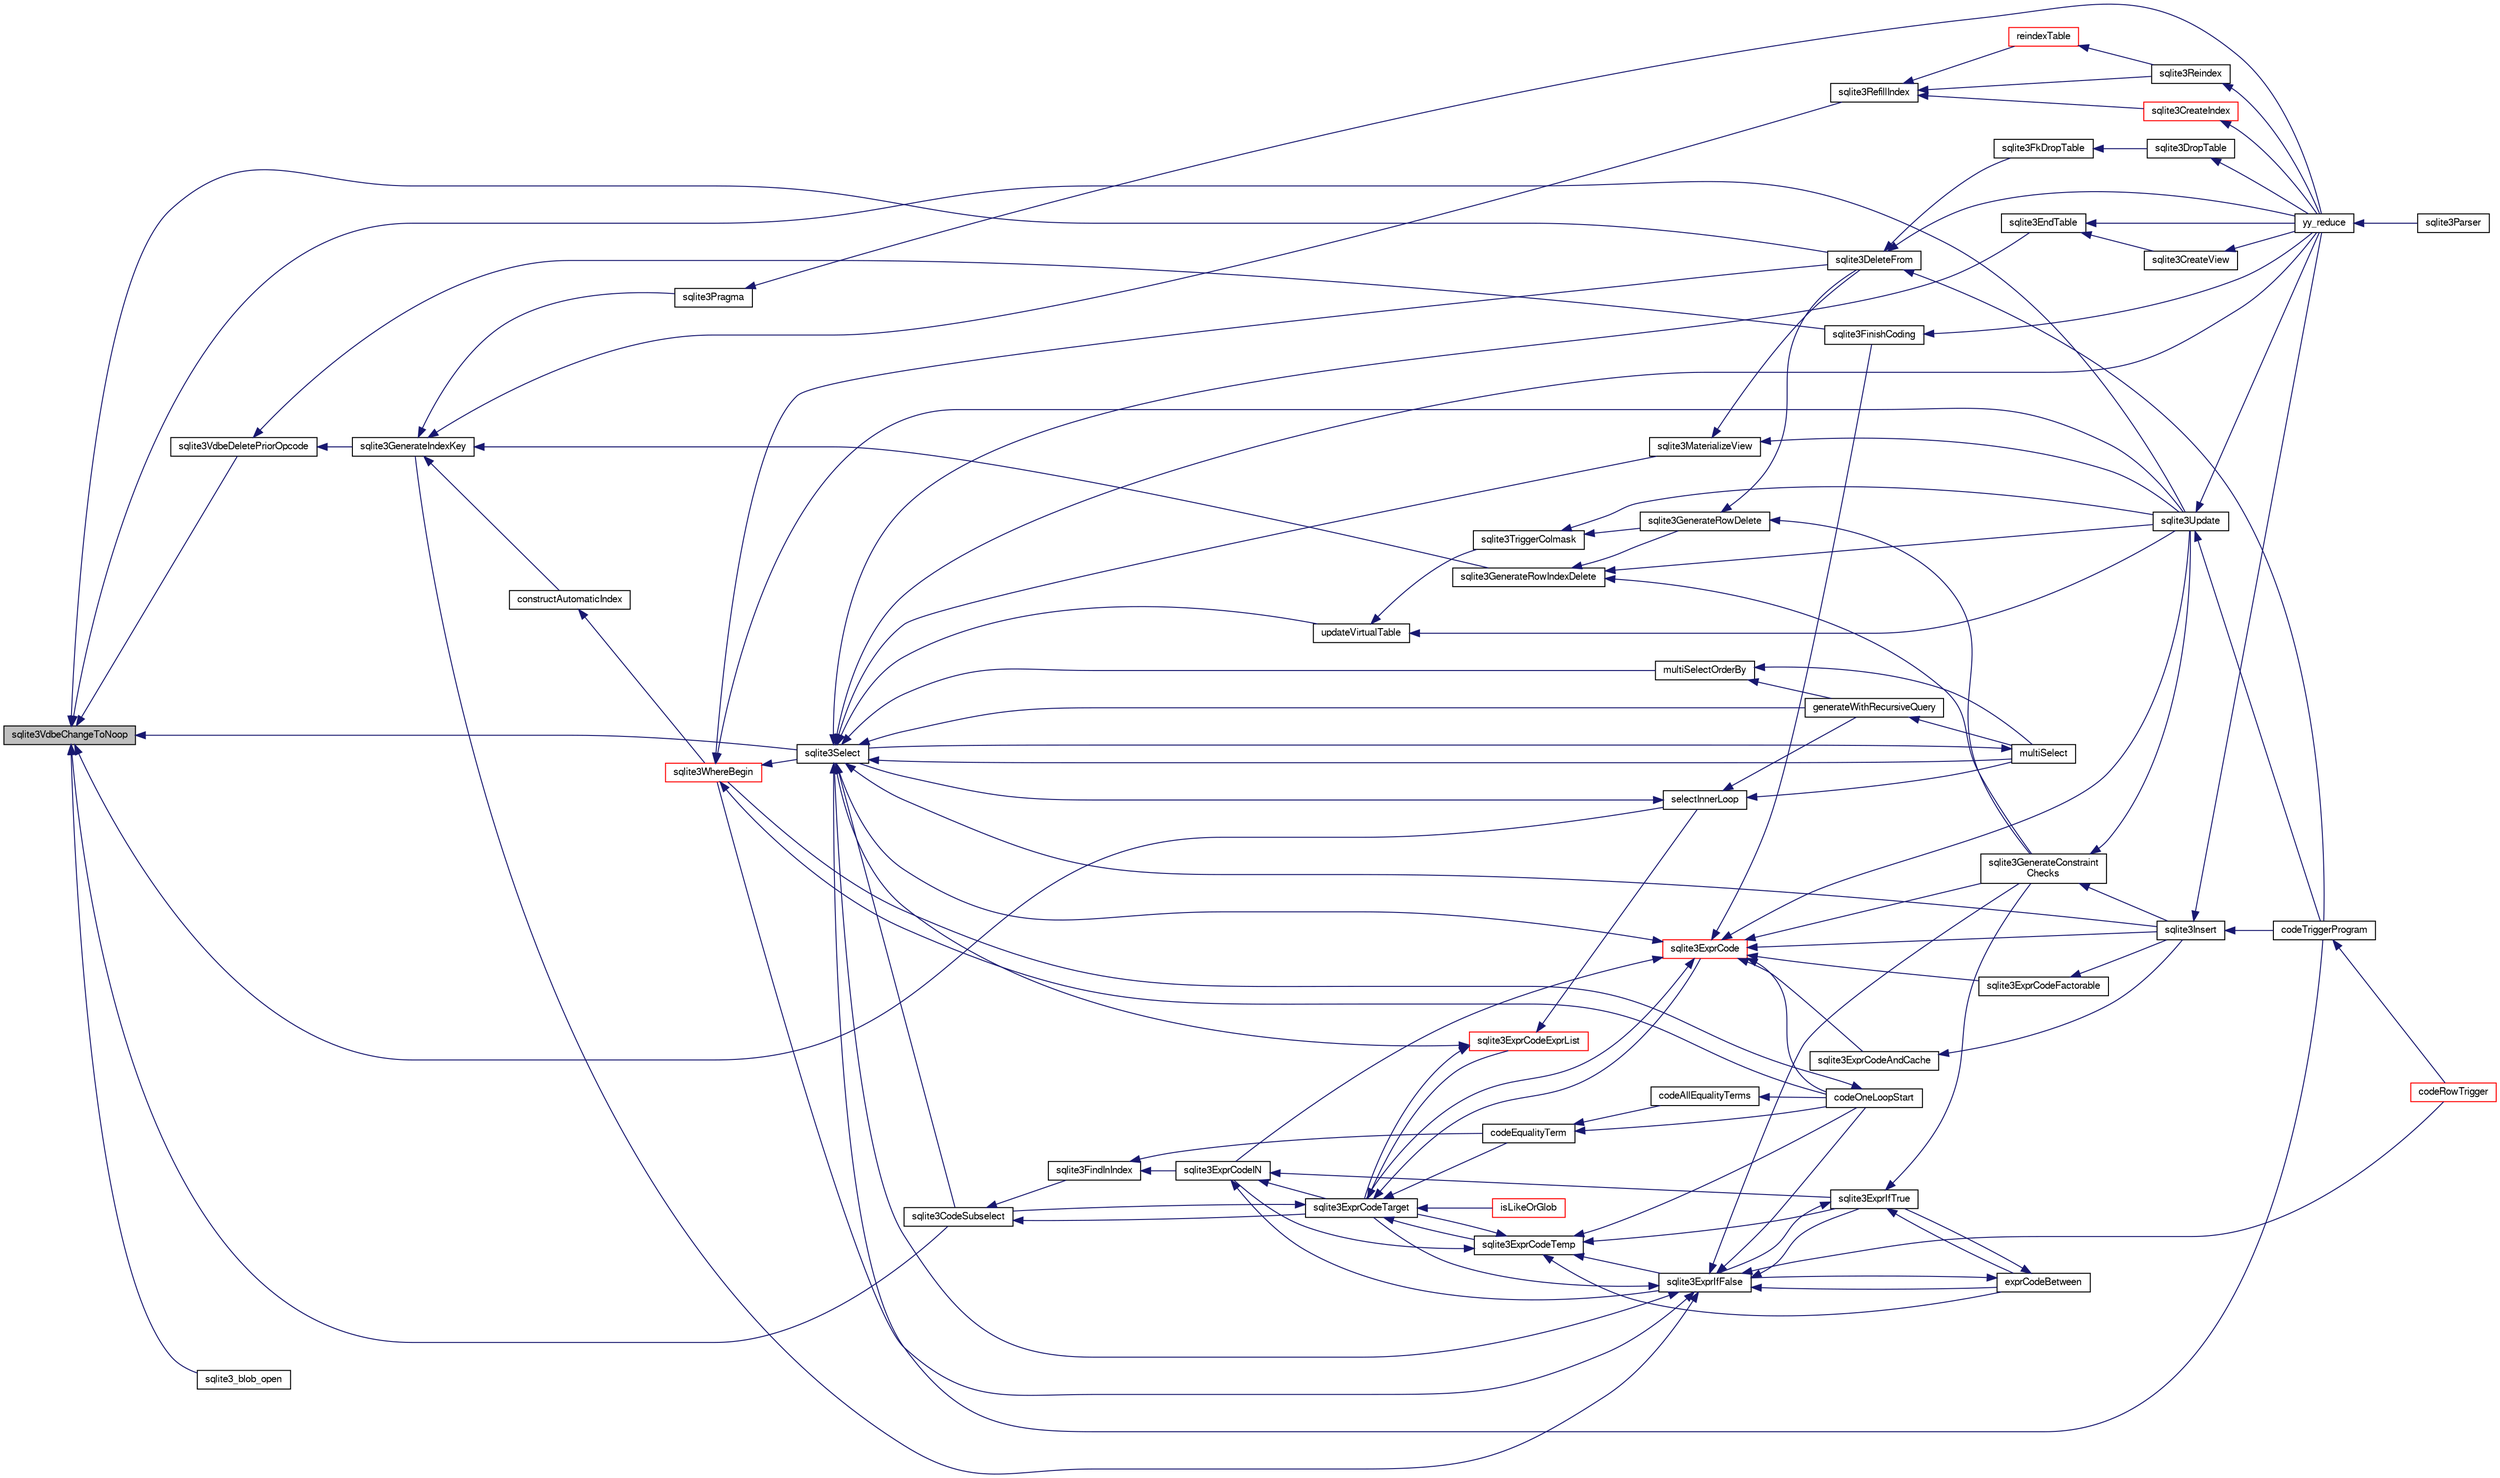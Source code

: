 digraph "sqlite3VdbeChangeToNoop"
{
  edge [fontname="FreeSans",fontsize="10",labelfontname="FreeSans",labelfontsize="10"];
  node [fontname="FreeSans",fontsize="10",shape=record];
  rankdir="LR";
  Node746228 [label="sqlite3VdbeChangeToNoop",height=0.2,width=0.4,color="black", fillcolor="grey75", style="filled", fontcolor="black"];
  Node746228 -> Node746229 [dir="back",color="midnightblue",fontsize="10",style="solid",fontname="FreeSans"];
  Node746229 [label="sqlite3VdbeDeletePriorOpcode",height=0.2,width=0.4,color="black", fillcolor="white", style="filled",URL="$sqlite3_8c.html#a8d0b65afd7accc6358fafa417db050b3"];
  Node746229 -> Node746230 [dir="back",color="midnightblue",fontsize="10",style="solid",fontname="FreeSans"];
  Node746230 [label="sqlite3FinishCoding",height=0.2,width=0.4,color="black", fillcolor="white", style="filled",URL="$sqlite3_8c.html#a651bc5b446c276c092705856d995b278"];
  Node746230 -> Node746231 [dir="back",color="midnightblue",fontsize="10",style="solid",fontname="FreeSans"];
  Node746231 [label="yy_reduce",height=0.2,width=0.4,color="black", fillcolor="white", style="filled",URL="$sqlite3_8c.html#a7c419a9b25711c666a9a2449ef377f14"];
  Node746231 -> Node746232 [dir="back",color="midnightblue",fontsize="10",style="solid",fontname="FreeSans"];
  Node746232 [label="sqlite3Parser",height=0.2,width=0.4,color="black", fillcolor="white", style="filled",URL="$sqlite3_8c.html#a0327d71a5fabe0b6a343d78a2602e72a"];
  Node746229 -> Node746233 [dir="back",color="midnightblue",fontsize="10",style="solid",fontname="FreeSans"];
  Node746233 [label="sqlite3GenerateIndexKey",height=0.2,width=0.4,color="black", fillcolor="white", style="filled",URL="$sqlite3_8c.html#ab85ac93d5c5e6760f45f07897be7f272"];
  Node746233 -> Node746234 [dir="back",color="midnightblue",fontsize="10",style="solid",fontname="FreeSans"];
  Node746234 [label="sqlite3RefillIndex",height=0.2,width=0.4,color="black", fillcolor="white", style="filled",URL="$sqlite3_8c.html#a17be5b679d9181b961ea9ba4a18d4f80"];
  Node746234 -> Node746235 [dir="back",color="midnightblue",fontsize="10",style="solid",fontname="FreeSans"];
  Node746235 [label="sqlite3CreateIndex",height=0.2,width=0.4,color="red", fillcolor="white", style="filled",URL="$sqlite3_8c.html#a8dbe5e590ab6c58a8c45f34f7c81e825"];
  Node746235 -> Node746231 [dir="back",color="midnightblue",fontsize="10",style="solid",fontname="FreeSans"];
  Node746234 -> Node746240 [dir="back",color="midnightblue",fontsize="10",style="solid",fontname="FreeSans"];
  Node746240 [label="reindexTable",height=0.2,width=0.4,color="red", fillcolor="white", style="filled",URL="$sqlite3_8c.html#aaa297e36c19aa0d39c60bf95a03b04b6"];
  Node746240 -> Node746242 [dir="back",color="midnightblue",fontsize="10",style="solid",fontname="FreeSans"];
  Node746242 [label="sqlite3Reindex",height=0.2,width=0.4,color="black", fillcolor="white", style="filled",URL="$sqlite3_8c.html#abd189e31189391e1ef114b413ff4abbf"];
  Node746242 -> Node746231 [dir="back",color="midnightblue",fontsize="10",style="solid",fontname="FreeSans"];
  Node746234 -> Node746242 [dir="back",color="midnightblue",fontsize="10",style="solid",fontname="FreeSans"];
  Node746233 -> Node746243 [dir="back",color="midnightblue",fontsize="10",style="solid",fontname="FreeSans"];
  Node746243 [label="sqlite3GenerateRowIndexDelete",height=0.2,width=0.4,color="black", fillcolor="white", style="filled",URL="$sqlite3_8c.html#a09c23ae08a7c469d62705f067d7a2135"];
  Node746243 -> Node746244 [dir="back",color="midnightblue",fontsize="10",style="solid",fontname="FreeSans"];
  Node746244 [label="sqlite3GenerateRowDelete",height=0.2,width=0.4,color="black", fillcolor="white", style="filled",URL="$sqlite3_8c.html#a2c76cbf3027fc18fdbb8cb4cd96b77d9"];
  Node746244 -> Node746245 [dir="back",color="midnightblue",fontsize="10",style="solid",fontname="FreeSans"];
  Node746245 [label="sqlite3DeleteFrom",height=0.2,width=0.4,color="black", fillcolor="white", style="filled",URL="$sqlite3_8c.html#ab9b4b45349188b49eabb23f94608a091"];
  Node746245 -> Node746246 [dir="back",color="midnightblue",fontsize="10",style="solid",fontname="FreeSans"];
  Node746246 [label="sqlite3FkDropTable",height=0.2,width=0.4,color="black", fillcolor="white", style="filled",URL="$sqlite3_8c.html#a1218c6fc74e89152ceaa4760e82f5ef9"];
  Node746246 -> Node746247 [dir="back",color="midnightblue",fontsize="10",style="solid",fontname="FreeSans"];
  Node746247 [label="sqlite3DropTable",height=0.2,width=0.4,color="black", fillcolor="white", style="filled",URL="$sqlite3_8c.html#a5534f77364b5568783c0e50db3c9defb"];
  Node746247 -> Node746231 [dir="back",color="midnightblue",fontsize="10",style="solid",fontname="FreeSans"];
  Node746245 -> Node746248 [dir="back",color="midnightblue",fontsize="10",style="solid",fontname="FreeSans"];
  Node746248 [label="codeTriggerProgram",height=0.2,width=0.4,color="black", fillcolor="white", style="filled",URL="$sqlite3_8c.html#a120801f59d9281d201d2ff4b2606836e"];
  Node746248 -> Node746249 [dir="back",color="midnightblue",fontsize="10",style="solid",fontname="FreeSans"];
  Node746249 [label="codeRowTrigger",height=0.2,width=0.4,color="red", fillcolor="white", style="filled",URL="$sqlite3_8c.html#a463cea5aaaf388b560b206570a0022fc"];
  Node746245 -> Node746231 [dir="back",color="midnightblue",fontsize="10",style="solid",fontname="FreeSans"];
  Node746244 -> Node746257 [dir="back",color="midnightblue",fontsize="10",style="solid",fontname="FreeSans"];
  Node746257 [label="sqlite3GenerateConstraint\lChecks",height=0.2,width=0.4,color="black", fillcolor="white", style="filled",URL="$sqlite3_8c.html#aef639c1e6a0c0a67ca6e7690ad931bd2"];
  Node746257 -> Node746255 [dir="back",color="midnightblue",fontsize="10",style="solid",fontname="FreeSans"];
  Node746255 [label="sqlite3Insert",height=0.2,width=0.4,color="black", fillcolor="white", style="filled",URL="$sqlite3_8c.html#a5b17c9c2000bae6bdff8e6be48d7dc2b"];
  Node746255 -> Node746248 [dir="back",color="midnightblue",fontsize="10",style="solid",fontname="FreeSans"];
  Node746255 -> Node746231 [dir="back",color="midnightblue",fontsize="10",style="solid",fontname="FreeSans"];
  Node746257 -> Node746253 [dir="back",color="midnightblue",fontsize="10",style="solid",fontname="FreeSans"];
  Node746253 [label="sqlite3Update",height=0.2,width=0.4,color="black", fillcolor="white", style="filled",URL="$sqlite3_8c.html#ac5aa67c46e8cc8174566fabe6809fafa"];
  Node746253 -> Node746248 [dir="back",color="midnightblue",fontsize="10",style="solid",fontname="FreeSans"];
  Node746253 -> Node746231 [dir="back",color="midnightblue",fontsize="10",style="solid",fontname="FreeSans"];
  Node746243 -> Node746257 [dir="back",color="midnightblue",fontsize="10",style="solid",fontname="FreeSans"];
  Node746243 -> Node746253 [dir="back",color="midnightblue",fontsize="10",style="solid",fontname="FreeSans"];
  Node746233 -> Node746258 [dir="back",color="midnightblue",fontsize="10",style="solid",fontname="FreeSans"];
  Node746258 [label="sqlite3Pragma",height=0.2,width=0.4,color="black", fillcolor="white", style="filled",URL="$sqlite3_8c.html#a111391370f58f8e6a6eca51fd34d62ed"];
  Node746258 -> Node746231 [dir="back",color="midnightblue",fontsize="10",style="solid",fontname="FreeSans"];
  Node746233 -> Node746259 [dir="back",color="midnightblue",fontsize="10",style="solid",fontname="FreeSans"];
  Node746259 [label="constructAutomaticIndex",height=0.2,width=0.4,color="black", fillcolor="white", style="filled",URL="$sqlite3_8c.html#aad43d38bc718f4c8e8d0dd8f33ed526f"];
  Node746259 -> Node746260 [dir="back",color="midnightblue",fontsize="10",style="solid",fontname="FreeSans"];
  Node746260 [label="sqlite3WhereBegin",height=0.2,width=0.4,color="red", fillcolor="white", style="filled",URL="$sqlite3_8c.html#acad049f5c9a96a8118cffd5e5ce89f7c"];
  Node746260 -> Node746245 [dir="back",color="midnightblue",fontsize="10",style="solid",fontname="FreeSans"];
  Node746260 -> Node746263 [dir="back",color="midnightblue",fontsize="10",style="solid",fontname="FreeSans"];
  Node746263 [label="sqlite3Select",height=0.2,width=0.4,color="black", fillcolor="white", style="filled",URL="$sqlite3_8c.html#a2465ee8c956209ba4b272477b7c21a45"];
  Node746263 -> Node746264 [dir="back",color="midnightblue",fontsize="10",style="solid",fontname="FreeSans"];
  Node746264 [label="sqlite3CodeSubselect",height=0.2,width=0.4,color="black", fillcolor="white", style="filled",URL="$sqlite3_8c.html#aa69b46d2204a1d1b110107a1be12ee0c"];
  Node746264 -> Node746265 [dir="back",color="midnightblue",fontsize="10",style="solid",fontname="FreeSans"];
  Node746265 [label="sqlite3FindInIndex",height=0.2,width=0.4,color="black", fillcolor="white", style="filled",URL="$sqlite3_8c.html#af7d8c56ab0231f44bb5f87b3fafeffb2"];
  Node746265 -> Node746266 [dir="back",color="midnightblue",fontsize="10",style="solid",fontname="FreeSans"];
  Node746266 [label="sqlite3ExprCodeIN",height=0.2,width=0.4,color="black", fillcolor="white", style="filled",URL="$sqlite3_8c.html#ad9cf4f5b5ffb90c24a4a0900c8626193"];
  Node746266 -> Node746267 [dir="back",color="midnightblue",fontsize="10",style="solid",fontname="FreeSans"];
  Node746267 [label="sqlite3ExprCodeTarget",height=0.2,width=0.4,color="black", fillcolor="white", style="filled",URL="$sqlite3_8c.html#a4f308397a0a3ed299ed31aaa1ae2a293"];
  Node746267 -> Node746264 [dir="back",color="midnightblue",fontsize="10",style="solid",fontname="FreeSans"];
  Node746267 -> Node746268 [dir="back",color="midnightblue",fontsize="10",style="solid",fontname="FreeSans"];
  Node746268 [label="sqlite3ExprCodeTemp",height=0.2,width=0.4,color="black", fillcolor="white", style="filled",URL="$sqlite3_8c.html#a3bc5c1ccb3c5851847e2aeb4a84ae1fc"];
  Node746268 -> Node746266 [dir="back",color="midnightblue",fontsize="10",style="solid",fontname="FreeSans"];
  Node746268 -> Node746267 [dir="back",color="midnightblue",fontsize="10",style="solid",fontname="FreeSans"];
  Node746268 -> Node746269 [dir="back",color="midnightblue",fontsize="10",style="solid",fontname="FreeSans"];
  Node746269 [label="exprCodeBetween",height=0.2,width=0.4,color="black", fillcolor="white", style="filled",URL="$sqlite3_8c.html#abd053493214542bca8f406f42145d173"];
  Node746269 -> Node746270 [dir="back",color="midnightblue",fontsize="10",style="solid",fontname="FreeSans"];
  Node746270 [label="sqlite3ExprIfTrue",height=0.2,width=0.4,color="black", fillcolor="white", style="filled",URL="$sqlite3_8c.html#ad93a55237c23e1b743ab1f59df1a1444"];
  Node746270 -> Node746269 [dir="back",color="midnightblue",fontsize="10",style="solid",fontname="FreeSans"];
  Node746270 -> Node746271 [dir="back",color="midnightblue",fontsize="10",style="solid",fontname="FreeSans"];
  Node746271 [label="sqlite3ExprIfFalse",height=0.2,width=0.4,color="black", fillcolor="white", style="filled",URL="$sqlite3_8c.html#af97ecccb5d56e321e118414b08f65b71"];
  Node746271 -> Node746267 [dir="back",color="midnightblue",fontsize="10",style="solid",fontname="FreeSans"];
  Node746271 -> Node746269 [dir="back",color="midnightblue",fontsize="10",style="solid",fontname="FreeSans"];
  Node746271 -> Node746270 [dir="back",color="midnightblue",fontsize="10",style="solid",fontname="FreeSans"];
  Node746271 -> Node746233 [dir="back",color="midnightblue",fontsize="10",style="solid",fontname="FreeSans"];
  Node746271 -> Node746257 [dir="back",color="midnightblue",fontsize="10",style="solid",fontname="FreeSans"];
  Node746271 -> Node746263 [dir="back",color="midnightblue",fontsize="10",style="solid",fontname="FreeSans"];
  Node746271 -> Node746249 [dir="back",color="midnightblue",fontsize="10",style="solid",fontname="FreeSans"];
  Node746271 -> Node746272 [dir="back",color="midnightblue",fontsize="10",style="solid",fontname="FreeSans"];
  Node746272 [label="codeOneLoopStart",height=0.2,width=0.4,color="black", fillcolor="white", style="filled",URL="$sqlite3_8c.html#aa868875120b151c169cc79139ed6e008"];
  Node746272 -> Node746260 [dir="back",color="midnightblue",fontsize="10",style="solid",fontname="FreeSans"];
  Node746271 -> Node746260 [dir="back",color="midnightblue",fontsize="10",style="solid",fontname="FreeSans"];
  Node746270 -> Node746257 [dir="back",color="midnightblue",fontsize="10",style="solid",fontname="FreeSans"];
  Node746269 -> Node746271 [dir="back",color="midnightblue",fontsize="10",style="solid",fontname="FreeSans"];
  Node746268 -> Node746270 [dir="back",color="midnightblue",fontsize="10",style="solid",fontname="FreeSans"];
  Node746268 -> Node746271 [dir="back",color="midnightblue",fontsize="10",style="solid",fontname="FreeSans"];
  Node746268 -> Node746272 [dir="back",color="midnightblue",fontsize="10",style="solid",fontname="FreeSans"];
  Node746267 -> Node746273 [dir="back",color="midnightblue",fontsize="10",style="solid",fontname="FreeSans"];
  Node746273 [label="sqlite3ExprCode",height=0.2,width=0.4,color="red", fillcolor="white", style="filled",URL="$sqlite3_8c.html#a75f270fb0b111b86924cca4ea507b417"];
  Node746273 -> Node746266 [dir="back",color="midnightblue",fontsize="10",style="solid",fontname="FreeSans"];
  Node746273 -> Node746267 [dir="back",color="midnightblue",fontsize="10",style="solid",fontname="FreeSans"];
  Node746273 -> Node746274 [dir="back",color="midnightblue",fontsize="10",style="solid",fontname="FreeSans"];
  Node746274 [label="sqlite3ExprCodeFactorable",height=0.2,width=0.4,color="black", fillcolor="white", style="filled",URL="$sqlite3_8c.html#a843f7fd58eec5a683c1fd8435fcd1e84"];
  Node746274 -> Node746255 [dir="back",color="midnightblue",fontsize="10",style="solid",fontname="FreeSans"];
  Node746273 -> Node746275 [dir="back",color="midnightblue",fontsize="10",style="solid",fontname="FreeSans"];
  Node746275 [label="sqlite3ExprCodeAndCache",height=0.2,width=0.4,color="black", fillcolor="white", style="filled",URL="$sqlite3_8c.html#ae3e46527d9b7fc9cb9236d21a5e6b1d8"];
  Node746275 -> Node746255 [dir="back",color="midnightblue",fontsize="10",style="solid",fontname="FreeSans"];
  Node746273 -> Node746230 [dir="back",color="midnightblue",fontsize="10",style="solid",fontname="FreeSans"];
  Node746273 -> Node746255 [dir="back",color="midnightblue",fontsize="10",style="solid",fontname="FreeSans"];
  Node746273 -> Node746257 [dir="back",color="midnightblue",fontsize="10",style="solid",fontname="FreeSans"];
  Node746273 -> Node746263 [dir="back",color="midnightblue",fontsize="10",style="solid",fontname="FreeSans"];
  Node746273 -> Node746253 [dir="back",color="midnightblue",fontsize="10",style="solid",fontname="FreeSans"];
  Node746273 -> Node746272 [dir="back",color="midnightblue",fontsize="10",style="solid",fontname="FreeSans"];
  Node746267 -> Node746284 [dir="back",color="midnightblue",fontsize="10",style="solid",fontname="FreeSans"];
  Node746284 [label="sqlite3ExprCodeExprList",height=0.2,width=0.4,color="red", fillcolor="white", style="filled",URL="$sqlite3_8c.html#a05b2b3dc3de7565de24eb3a2ff4e9566"];
  Node746284 -> Node746267 [dir="back",color="midnightblue",fontsize="10",style="solid",fontname="FreeSans"];
  Node746284 -> Node746286 [dir="back",color="midnightblue",fontsize="10",style="solid",fontname="FreeSans"];
  Node746286 [label="selectInnerLoop",height=0.2,width=0.4,color="black", fillcolor="white", style="filled",URL="$sqlite3_8c.html#ababe0933661ebe67eb0e6074bb1fd411"];
  Node746286 -> Node746280 [dir="back",color="midnightblue",fontsize="10",style="solid",fontname="FreeSans"];
  Node746280 [label="generateWithRecursiveQuery",height=0.2,width=0.4,color="black", fillcolor="white", style="filled",URL="$sqlite3_8c.html#ade2c3663fa9c3b9676507984b9483942"];
  Node746280 -> Node746281 [dir="back",color="midnightblue",fontsize="10",style="solid",fontname="FreeSans"];
  Node746281 [label="multiSelect",height=0.2,width=0.4,color="black", fillcolor="white", style="filled",URL="$sqlite3_8c.html#a6456c61f3d9b2389738753cedfa24fa7"];
  Node746281 -> Node746263 [dir="back",color="midnightblue",fontsize="10",style="solid",fontname="FreeSans"];
  Node746286 -> Node746281 [dir="back",color="midnightblue",fontsize="10",style="solid",fontname="FreeSans"];
  Node746286 -> Node746263 [dir="back",color="midnightblue",fontsize="10",style="solid",fontname="FreeSans"];
  Node746284 -> Node746263 [dir="back",color="midnightblue",fontsize="10",style="solid",fontname="FreeSans"];
  Node746267 -> Node746287 [dir="back",color="midnightblue",fontsize="10",style="solid",fontname="FreeSans"];
  Node746287 [label="isLikeOrGlob",height=0.2,width=0.4,color="red", fillcolor="white", style="filled",URL="$sqlite3_8c.html#a6c38e495198bf8976f68d1a6ebd74a50"];
  Node746267 -> Node746296 [dir="back",color="midnightblue",fontsize="10",style="solid",fontname="FreeSans"];
  Node746296 [label="codeEqualityTerm",height=0.2,width=0.4,color="black", fillcolor="white", style="filled",URL="$sqlite3_8c.html#ad88a57073f031452c9843e97f15acc47"];
  Node746296 -> Node746297 [dir="back",color="midnightblue",fontsize="10",style="solid",fontname="FreeSans"];
  Node746297 [label="codeAllEqualityTerms",height=0.2,width=0.4,color="black", fillcolor="white", style="filled",URL="$sqlite3_8c.html#a3095598b812500a4efe41bf17cd49381"];
  Node746297 -> Node746272 [dir="back",color="midnightblue",fontsize="10",style="solid",fontname="FreeSans"];
  Node746296 -> Node746272 [dir="back",color="midnightblue",fontsize="10",style="solid",fontname="FreeSans"];
  Node746266 -> Node746270 [dir="back",color="midnightblue",fontsize="10",style="solid",fontname="FreeSans"];
  Node746266 -> Node746271 [dir="back",color="midnightblue",fontsize="10",style="solid",fontname="FreeSans"];
  Node746265 -> Node746296 [dir="back",color="midnightblue",fontsize="10",style="solid",fontname="FreeSans"];
  Node746264 -> Node746267 [dir="back",color="midnightblue",fontsize="10",style="solid",fontname="FreeSans"];
  Node746263 -> Node746238 [dir="back",color="midnightblue",fontsize="10",style="solid",fontname="FreeSans"];
  Node746238 [label="sqlite3EndTable",height=0.2,width=0.4,color="black", fillcolor="white", style="filled",URL="$sqlite3_8c.html#a7b5f2c66c0f0b6f819d970ca389768b0"];
  Node746238 -> Node746239 [dir="back",color="midnightblue",fontsize="10",style="solid",fontname="FreeSans"];
  Node746239 [label="sqlite3CreateView",height=0.2,width=0.4,color="black", fillcolor="white", style="filled",URL="$sqlite3_8c.html#a9d85cb00ff71dee5cd9a019503a6982e"];
  Node746239 -> Node746231 [dir="back",color="midnightblue",fontsize="10",style="solid",fontname="FreeSans"];
  Node746238 -> Node746231 [dir="back",color="midnightblue",fontsize="10",style="solid",fontname="FreeSans"];
  Node746263 -> Node746298 [dir="back",color="midnightblue",fontsize="10",style="solid",fontname="FreeSans"];
  Node746298 [label="sqlite3MaterializeView",height=0.2,width=0.4,color="black", fillcolor="white", style="filled",URL="$sqlite3_8c.html#a4557984b0b75f998fb0c3f231c9b1def"];
  Node746298 -> Node746245 [dir="back",color="midnightblue",fontsize="10",style="solid",fontname="FreeSans"];
  Node746298 -> Node746253 [dir="back",color="midnightblue",fontsize="10",style="solid",fontname="FreeSans"];
  Node746263 -> Node746255 [dir="back",color="midnightblue",fontsize="10",style="solid",fontname="FreeSans"];
  Node746263 -> Node746280 [dir="back",color="midnightblue",fontsize="10",style="solid",fontname="FreeSans"];
  Node746263 -> Node746281 [dir="back",color="midnightblue",fontsize="10",style="solid",fontname="FreeSans"];
  Node746263 -> Node746282 [dir="back",color="midnightblue",fontsize="10",style="solid",fontname="FreeSans"];
  Node746282 [label="multiSelectOrderBy",height=0.2,width=0.4,color="black", fillcolor="white", style="filled",URL="$sqlite3_8c.html#afcdb8488c6f4dfdadaf9f04bca35b808"];
  Node746282 -> Node746280 [dir="back",color="midnightblue",fontsize="10",style="solid",fontname="FreeSans"];
  Node746282 -> Node746281 [dir="back",color="midnightblue",fontsize="10",style="solid",fontname="FreeSans"];
  Node746263 -> Node746248 [dir="back",color="midnightblue",fontsize="10",style="solid",fontname="FreeSans"];
  Node746263 -> Node746299 [dir="back",color="midnightblue",fontsize="10",style="solid",fontname="FreeSans"];
  Node746299 [label="updateVirtualTable",height=0.2,width=0.4,color="black", fillcolor="white", style="filled",URL="$sqlite3_8c.html#a740220531db9293c39a2cdd7da3f74e1"];
  Node746299 -> Node746256 [dir="back",color="midnightblue",fontsize="10",style="solid",fontname="FreeSans"];
  Node746256 [label="sqlite3TriggerColmask",height=0.2,width=0.4,color="black", fillcolor="white", style="filled",URL="$sqlite3_8c.html#acace8e99e37ae5e84ea03c65e820c540"];
  Node746256 -> Node746244 [dir="back",color="midnightblue",fontsize="10",style="solid",fontname="FreeSans"];
  Node746256 -> Node746253 [dir="back",color="midnightblue",fontsize="10",style="solid",fontname="FreeSans"];
  Node746299 -> Node746253 [dir="back",color="midnightblue",fontsize="10",style="solid",fontname="FreeSans"];
  Node746263 -> Node746231 [dir="back",color="midnightblue",fontsize="10",style="solid",fontname="FreeSans"];
  Node746260 -> Node746253 [dir="back",color="midnightblue",fontsize="10",style="solid",fontname="FreeSans"];
  Node746260 -> Node746272 [dir="back",color="midnightblue",fontsize="10",style="solid",fontname="FreeSans"];
  Node746228 -> Node746300 [dir="back",color="midnightblue",fontsize="10",style="solid",fontname="FreeSans"];
  Node746300 [label="sqlite3_blob_open",height=0.2,width=0.4,color="black", fillcolor="white", style="filled",URL="$sqlite3_8h.html#adb8ad839a5bdd62a43785132bc7dd518"];
  Node746228 -> Node746264 [dir="back",color="midnightblue",fontsize="10",style="solid",fontname="FreeSans"];
  Node746228 -> Node746245 [dir="back",color="midnightblue",fontsize="10",style="solid",fontname="FreeSans"];
  Node746228 -> Node746286 [dir="back",color="midnightblue",fontsize="10",style="solid",fontname="FreeSans"];
  Node746228 -> Node746263 [dir="back",color="midnightblue",fontsize="10",style="solid",fontname="FreeSans"];
  Node746228 -> Node746253 [dir="back",color="midnightblue",fontsize="10",style="solid",fontname="FreeSans"];
}
